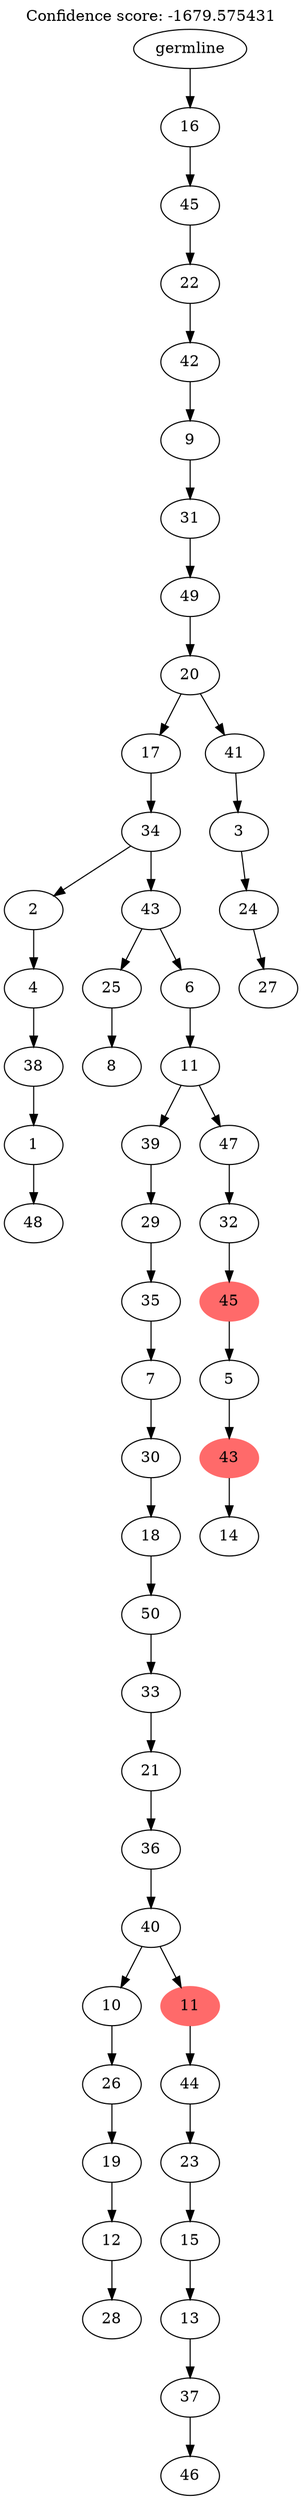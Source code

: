 digraph g {
	"52" -> "53";
	"53" [label="48"];
	"51" -> "52";
	"52" [label="1"];
	"50" -> "51";
	"51" [label="38"];
	"49" -> "50";
	"50" [label="4"];
	"47" -> "48";
	"48" [label="8"];
	"45" -> "46";
	"46" [label="28"];
	"44" -> "45";
	"45" [label="12"];
	"43" -> "44";
	"44" [label="19"];
	"42" -> "43";
	"43" [label="26"];
	"40" -> "41";
	"41" [label="46"];
	"39" -> "40";
	"40" [label="37"];
	"38" -> "39";
	"39" [label="13"];
	"37" -> "38";
	"38" [label="15"];
	"36" -> "37";
	"37" [label="23"];
	"35" -> "36";
	"36" [label="44"];
	"34" -> "35";
	"35" [color=indianred1, style=filled, label="11"];
	"34" -> "42";
	"42" [label="10"];
	"33" -> "34";
	"34" [label="40"];
	"32" -> "33";
	"33" [label="36"];
	"31" -> "32";
	"32" [label="21"];
	"30" -> "31";
	"31" [label="33"];
	"29" -> "30";
	"30" [label="50"];
	"28" -> "29";
	"29" [label="18"];
	"27" -> "28";
	"28" [label="30"];
	"26" -> "27";
	"27" [label="7"];
	"25" -> "26";
	"26" [label="35"];
	"24" -> "25";
	"25" [label="29"];
	"22" -> "23";
	"23" [label="14"];
	"21" -> "22";
	"22" [color=indianred1, style=filled, label="43"];
	"20" -> "21";
	"21" [label="5"];
	"19" -> "20";
	"20" [color=indianred1, style=filled, label="45"];
	"18" -> "19";
	"19" [label="32"];
	"17" -> "18";
	"18" [label="47"];
	"17" -> "24";
	"24" [label="39"];
	"16" -> "17";
	"17" [label="11"];
	"15" -> "16";
	"16" [label="6"];
	"15" -> "47";
	"47" [label="25"];
	"14" -> "15";
	"15" [label="43"];
	"14" -> "49";
	"49" [label="2"];
	"13" -> "14";
	"14" [label="34"];
	"11" -> "12";
	"12" [label="27"];
	"10" -> "11";
	"11" [label="24"];
	"9" -> "10";
	"10" [label="3"];
	"8" -> "9";
	"9" [label="41"];
	"8" -> "13";
	"13" [label="17"];
	"7" -> "8";
	"8" [label="20"];
	"6" -> "7";
	"7" [label="49"];
	"5" -> "6";
	"6" [label="31"];
	"4" -> "5";
	"5" [label="9"];
	"3" -> "4";
	"4" [label="42"];
	"2" -> "3";
	"3" [label="22"];
	"1" -> "2";
	"2" [label="45"];
	"0" -> "1";
	"1" [label="16"];
	"0" [label="germline"];
	labelloc="t";
	label="Confidence score: -1679.575431";
}
